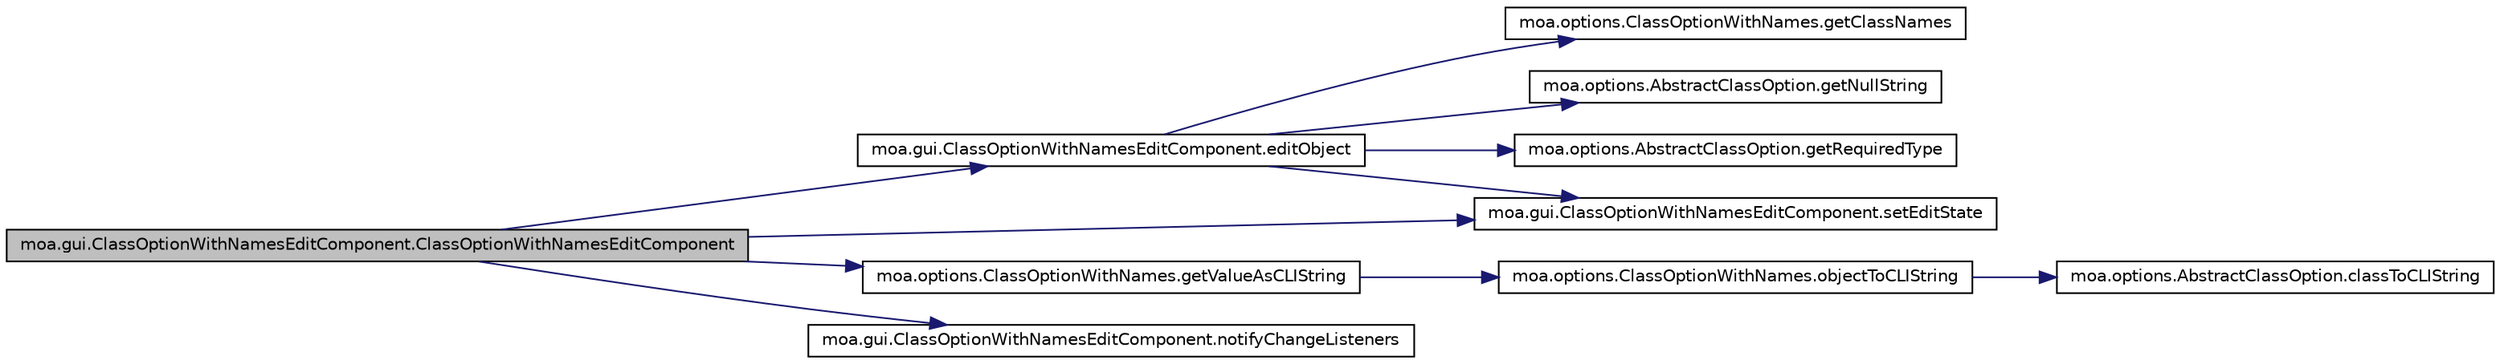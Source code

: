digraph G
{
  edge [fontname="Helvetica",fontsize="10",labelfontname="Helvetica",labelfontsize="10"];
  node [fontname="Helvetica",fontsize="10",shape=record];
  rankdir=LR;
  Node1 [label="moa.gui.ClassOptionWithNamesEditComponent.ClassOptionWithNamesEditComponent",height=0.2,width=0.4,color="black", fillcolor="grey75", style="filled" fontcolor="black"];
  Node1 -> Node2 [color="midnightblue",fontsize="10",style="solid",fontname="Helvetica"];
  Node2 [label="moa.gui.ClassOptionWithNamesEditComponent.editObject",height=0.2,width=0.4,color="black", fillcolor="white", style="filled",URL="$classmoa_1_1gui_1_1ClassOptionWithNamesEditComponent.html#abf9a50212b9779490b700a19f87a949d"];
  Node2 -> Node3 [color="midnightblue",fontsize="10",style="solid",fontname="Helvetica"];
  Node3 [label="moa.options.ClassOptionWithNames.getClassNames",height=0.2,width=0.4,color="black", fillcolor="white", style="filled",URL="$classmoa_1_1options_1_1ClassOptionWithNames.html#ab5274f07b9bd4ff9cc32d0ac87ab4f5b"];
  Node2 -> Node4 [color="midnightblue",fontsize="10",style="solid",fontname="Helvetica"];
  Node4 [label="moa.options.AbstractClassOption.getNullString",height=0.2,width=0.4,color="black", fillcolor="white", style="filled",URL="$classmoa_1_1options_1_1AbstractClassOption.html#aeeec99e392842f18ebf301603bc974c7",tooltip="Gets the null string of this option."];
  Node2 -> Node5 [color="midnightblue",fontsize="10",style="solid",fontname="Helvetica"];
  Node5 [label="moa.options.AbstractClassOption.getRequiredType",height=0.2,width=0.4,color="black", fillcolor="white", style="filled",URL="$classmoa_1_1options_1_1AbstractClassOption.html#ae597550ead9bc0dad31d574004859751",tooltip="Gets the class type of this option."];
  Node2 -> Node6 [color="midnightblue",fontsize="10",style="solid",fontname="Helvetica"];
  Node6 [label="moa.gui.ClassOptionWithNamesEditComponent.setEditState",height=0.2,width=0.4,color="black", fillcolor="white", style="filled",URL="$classmoa_1_1gui_1_1ClassOptionWithNamesEditComponent.html#af6887a6cebf46e6acd6629bdb7948511",tooltip="Sets the state of the component."];
  Node1 -> Node7 [color="midnightblue",fontsize="10",style="solid",fontname="Helvetica"];
  Node7 [label="moa.options.ClassOptionWithNames.getValueAsCLIString",height=0.2,width=0.4,color="black", fillcolor="white", style="filled",URL="$classmoa_1_1options_1_1ClassOptionWithNames.html#a967bd722787848ff605d22cee4be6a35",tooltip="Gets the value of a Command Line Interface text as a string."];
  Node7 -> Node8 [color="midnightblue",fontsize="10",style="solid",fontname="Helvetica"];
  Node8 [label="moa.options.ClassOptionWithNames.objectToCLIString",height=0.2,width=0.4,color="black", fillcolor="white", style="filled",URL="$classmoa_1_1options_1_1ClassOptionWithNames.html#a383840833fe1d783e40b3bf608e40cbc"];
  Node8 -> Node9 [color="midnightblue",fontsize="10",style="solid",fontname="Helvetica"];
  Node9 [label="moa.options.AbstractClassOption.classToCLIString",height=0.2,width=0.4,color="black", fillcolor="white", style="filled",URL="$classmoa_1_1options_1_1AbstractClassOption.html#a99164a3a010dec28f40f4397aec6ecfd",tooltip="Gets the command line interface text of the class."];
  Node1 -> Node10 [color="midnightblue",fontsize="10",style="solid",fontname="Helvetica"];
  Node10 [label="moa.gui.ClassOptionWithNamesEditComponent.notifyChangeListeners",height=0.2,width=0.4,color="black", fillcolor="white", style="filled",URL="$classmoa_1_1gui_1_1ClassOptionWithNamesEditComponent.html#a1599c132a424499981140e79055b7ac9",tooltip="Notifies all registered change listeners that the options have changed."];
  Node1 -> Node6 [color="midnightblue",fontsize="10",style="solid",fontname="Helvetica"];
}
